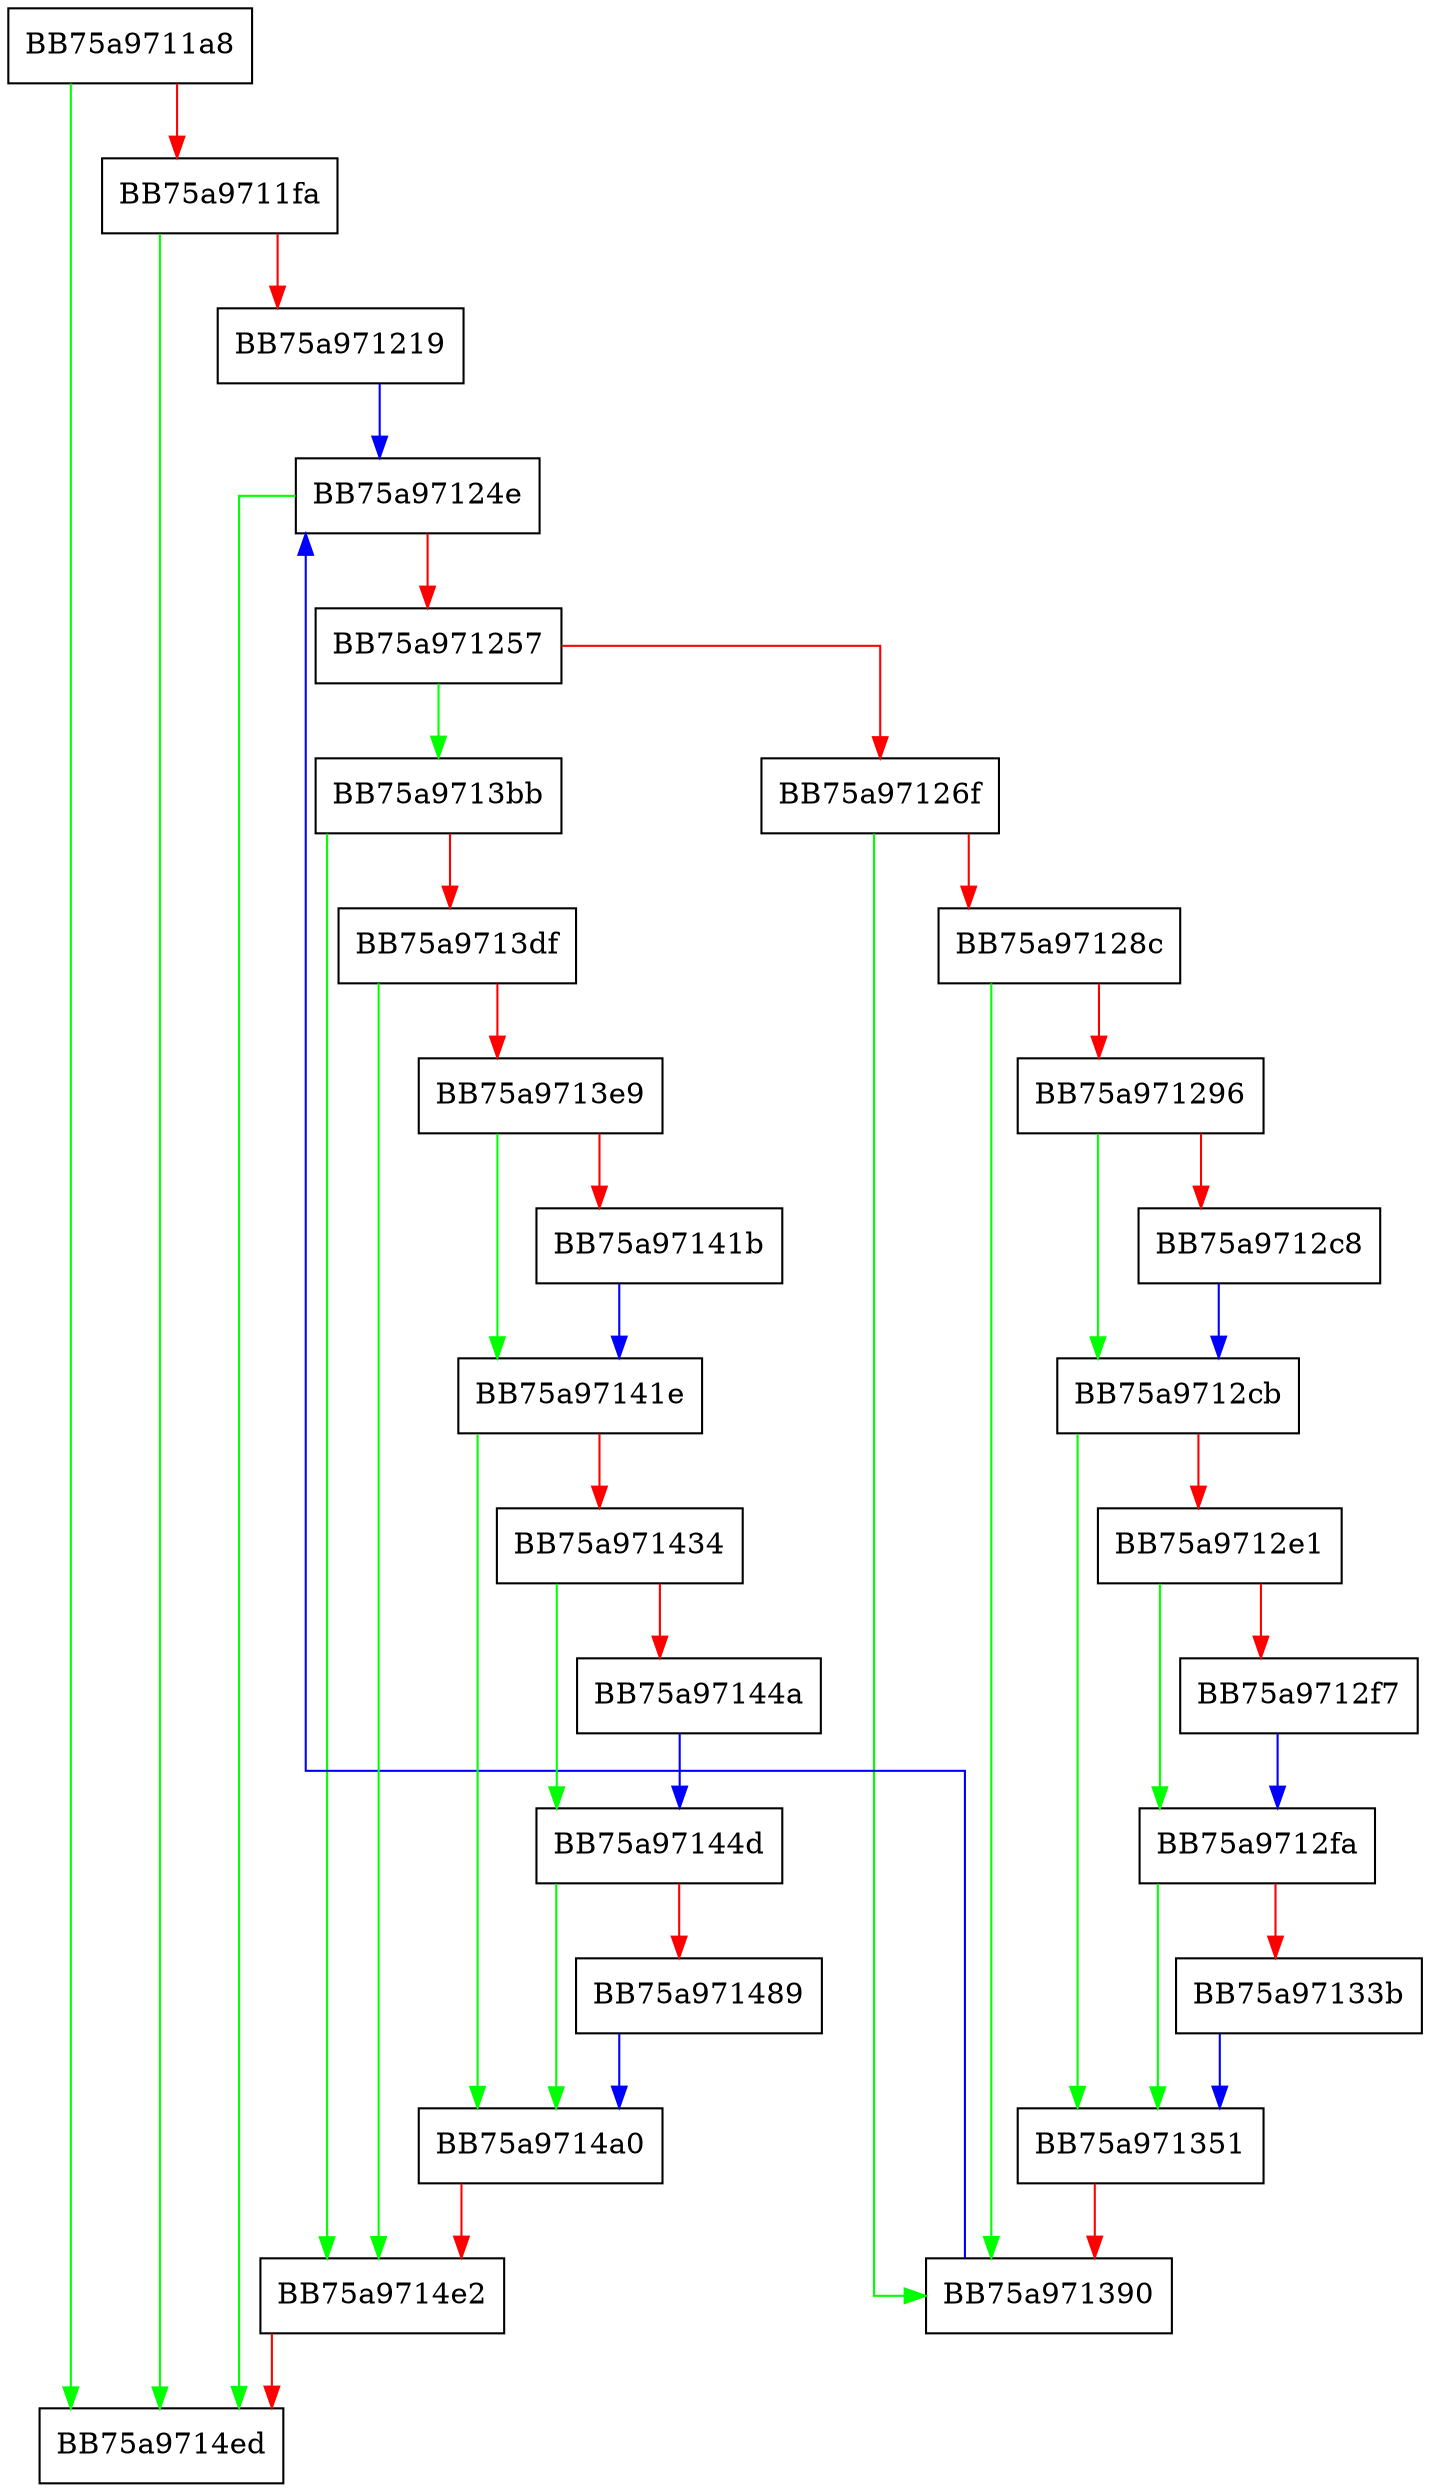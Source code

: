digraph get_plugins_dependencies {
  node [shape="box"];
  graph [splines=ortho];
  BB75a9711a8 -> BB75a9714ed [color="green"];
  BB75a9711a8 -> BB75a9711fa [color="red"];
  BB75a9711fa -> BB75a9714ed [color="green"];
  BB75a9711fa -> BB75a971219 [color="red"];
  BB75a971219 -> BB75a97124e [color="blue"];
  BB75a97124e -> BB75a9714ed [color="green"];
  BB75a97124e -> BB75a971257 [color="red"];
  BB75a971257 -> BB75a9713bb [color="green"];
  BB75a971257 -> BB75a97126f [color="red"];
  BB75a97126f -> BB75a971390 [color="green"];
  BB75a97126f -> BB75a97128c [color="red"];
  BB75a97128c -> BB75a971390 [color="green"];
  BB75a97128c -> BB75a971296 [color="red"];
  BB75a971296 -> BB75a9712cb [color="green"];
  BB75a971296 -> BB75a9712c8 [color="red"];
  BB75a9712c8 -> BB75a9712cb [color="blue"];
  BB75a9712cb -> BB75a971351 [color="green"];
  BB75a9712cb -> BB75a9712e1 [color="red"];
  BB75a9712e1 -> BB75a9712fa [color="green"];
  BB75a9712e1 -> BB75a9712f7 [color="red"];
  BB75a9712f7 -> BB75a9712fa [color="blue"];
  BB75a9712fa -> BB75a971351 [color="green"];
  BB75a9712fa -> BB75a97133b [color="red"];
  BB75a97133b -> BB75a971351 [color="blue"];
  BB75a971351 -> BB75a971390 [color="red"];
  BB75a971390 -> BB75a97124e [color="blue"];
  BB75a9713bb -> BB75a9714e2 [color="green"];
  BB75a9713bb -> BB75a9713df [color="red"];
  BB75a9713df -> BB75a9714e2 [color="green"];
  BB75a9713df -> BB75a9713e9 [color="red"];
  BB75a9713e9 -> BB75a97141e [color="green"];
  BB75a9713e9 -> BB75a97141b [color="red"];
  BB75a97141b -> BB75a97141e [color="blue"];
  BB75a97141e -> BB75a9714a0 [color="green"];
  BB75a97141e -> BB75a971434 [color="red"];
  BB75a971434 -> BB75a97144d [color="green"];
  BB75a971434 -> BB75a97144a [color="red"];
  BB75a97144a -> BB75a97144d [color="blue"];
  BB75a97144d -> BB75a9714a0 [color="green"];
  BB75a97144d -> BB75a971489 [color="red"];
  BB75a971489 -> BB75a9714a0 [color="blue"];
  BB75a9714a0 -> BB75a9714e2 [color="red"];
  BB75a9714e2 -> BB75a9714ed [color="red"];
}
